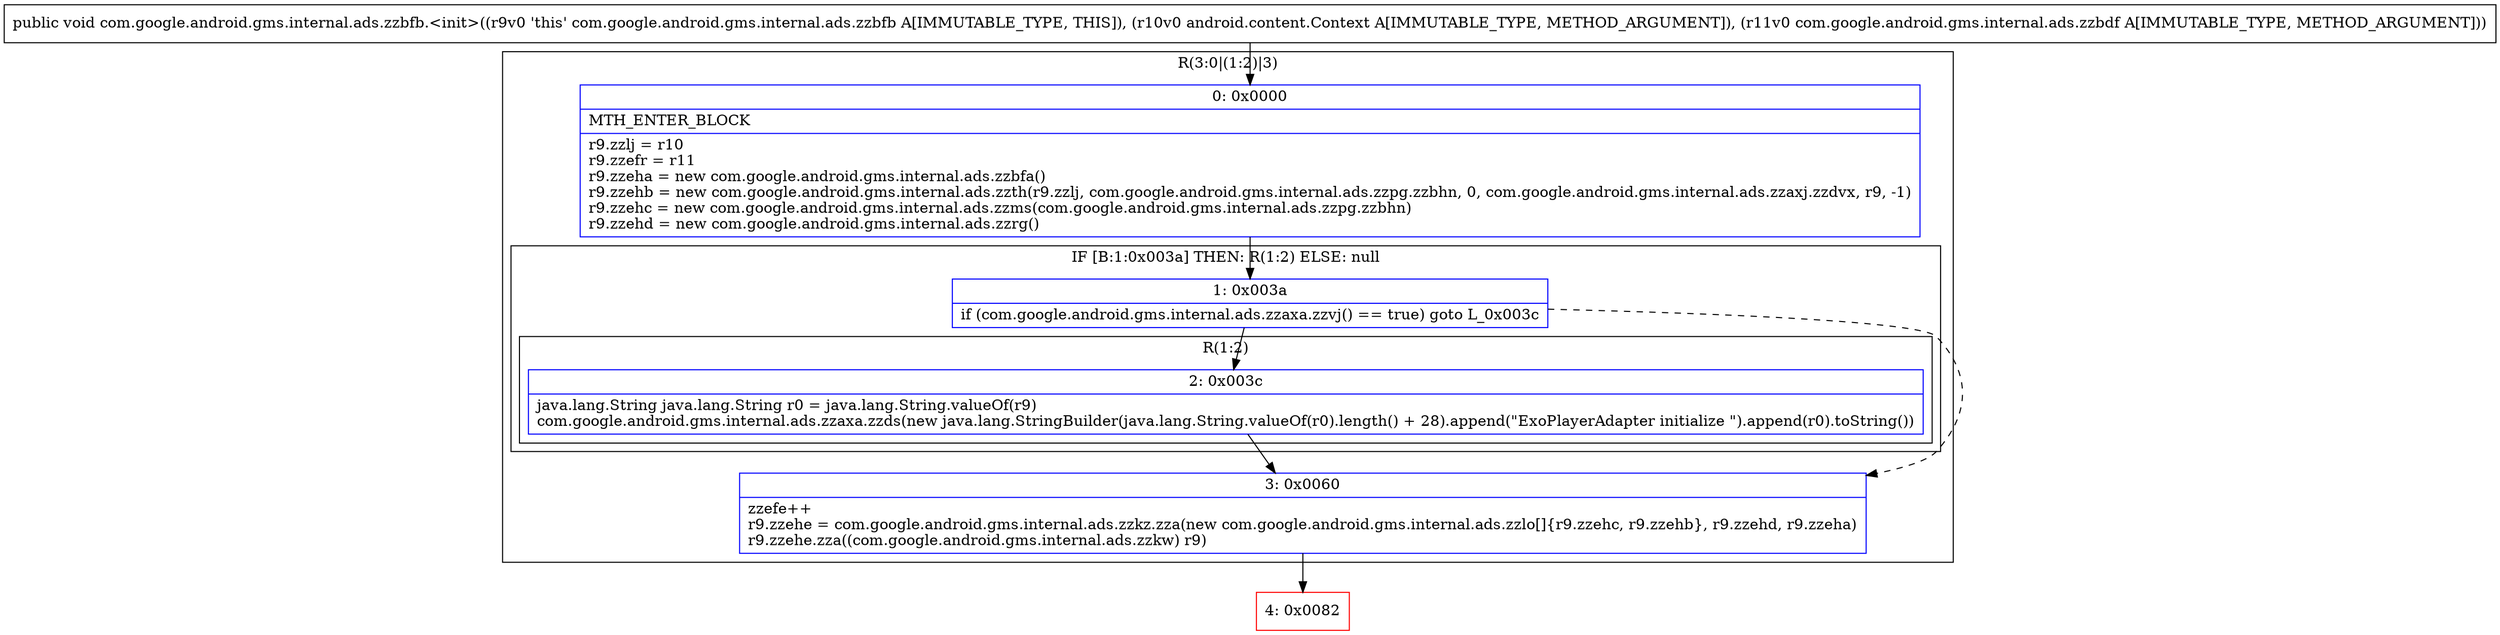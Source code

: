 digraph "CFG forcom.google.android.gms.internal.ads.zzbfb.\<init\>(Landroid\/content\/Context;Lcom\/google\/android\/gms\/internal\/ads\/zzbdf;)V" {
subgraph cluster_Region_159986176 {
label = "R(3:0|(1:2)|3)";
node [shape=record,color=blue];
Node_0 [shape=record,label="{0\:\ 0x0000|MTH_ENTER_BLOCK\l|r9.zzlj = r10\lr9.zzefr = r11\lr9.zzeha = new com.google.android.gms.internal.ads.zzbfa()\lr9.zzehb = new com.google.android.gms.internal.ads.zzth(r9.zzlj, com.google.android.gms.internal.ads.zzpg.zzbhn, 0, com.google.android.gms.internal.ads.zzaxj.zzdvx, r9, \-1)\lr9.zzehc = new com.google.android.gms.internal.ads.zzms(com.google.android.gms.internal.ads.zzpg.zzbhn)\lr9.zzehd = new com.google.android.gms.internal.ads.zzrg()\l}"];
subgraph cluster_IfRegion_2136661990 {
label = "IF [B:1:0x003a] THEN: R(1:2) ELSE: null";
node [shape=record,color=blue];
Node_1 [shape=record,label="{1\:\ 0x003a|if (com.google.android.gms.internal.ads.zzaxa.zzvj() == true) goto L_0x003c\l}"];
subgraph cluster_Region_466312401 {
label = "R(1:2)";
node [shape=record,color=blue];
Node_2 [shape=record,label="{2\:\ 0x003c|java.lang.String java.lang.String r0 = java.lang.String.valueOf(r9)\lcom.google.android.gms.internal.ads.zzaxa.zzds(new java.lang.StringBuilder(java.lang.String.valueOf(r0).length() + 28).append(\"ExoPlayerAdapter initialize \").append(r0).toString())\l}"];
}
}
Node_3 [shape=record,label="{3\:\ 0x0060|zzefe++\lr9.zzehe = com.google.android.gms.internal.ads.zzkz.zza(new com.google.android.gms.internal.ads.zzlo[]\{r9.zzehc, r9.zzehb\}, r9.zzehd, r9.zzeha)\lr9.zzehe.zza((com.google.android.gms.internal.ads.zzkw) r9)\l}"];
}
Node_4 [shape=record,color=red,label="{4\:\ 0x0082}"];
MethodNode[shape=record,label="{public void com.google.android.gms.internal.ads.zzbfb.\<init\>((r9v0 'this' com.google.android.gms.internal.ads.zzbfb A[IMMUTABLE_TYPE, THIS]), (r10v0 android.content.Context A[IMMUTABLE_TYPE, METHOD_ARGUMENT]), (r11v0 com.google.android.gms.internal.ads.zzbdf A[IMMUTABLE_TYPE, METHOD_ARGUMENT])) }"];
MethodNode -> Node_0;
Node_0 -> Node_1;
Node_1 -> Node_2;
Node_1 -> Node_3[style=dashed];
Node_2 -> Node_3;
Node_3 -> Node_4;
}


